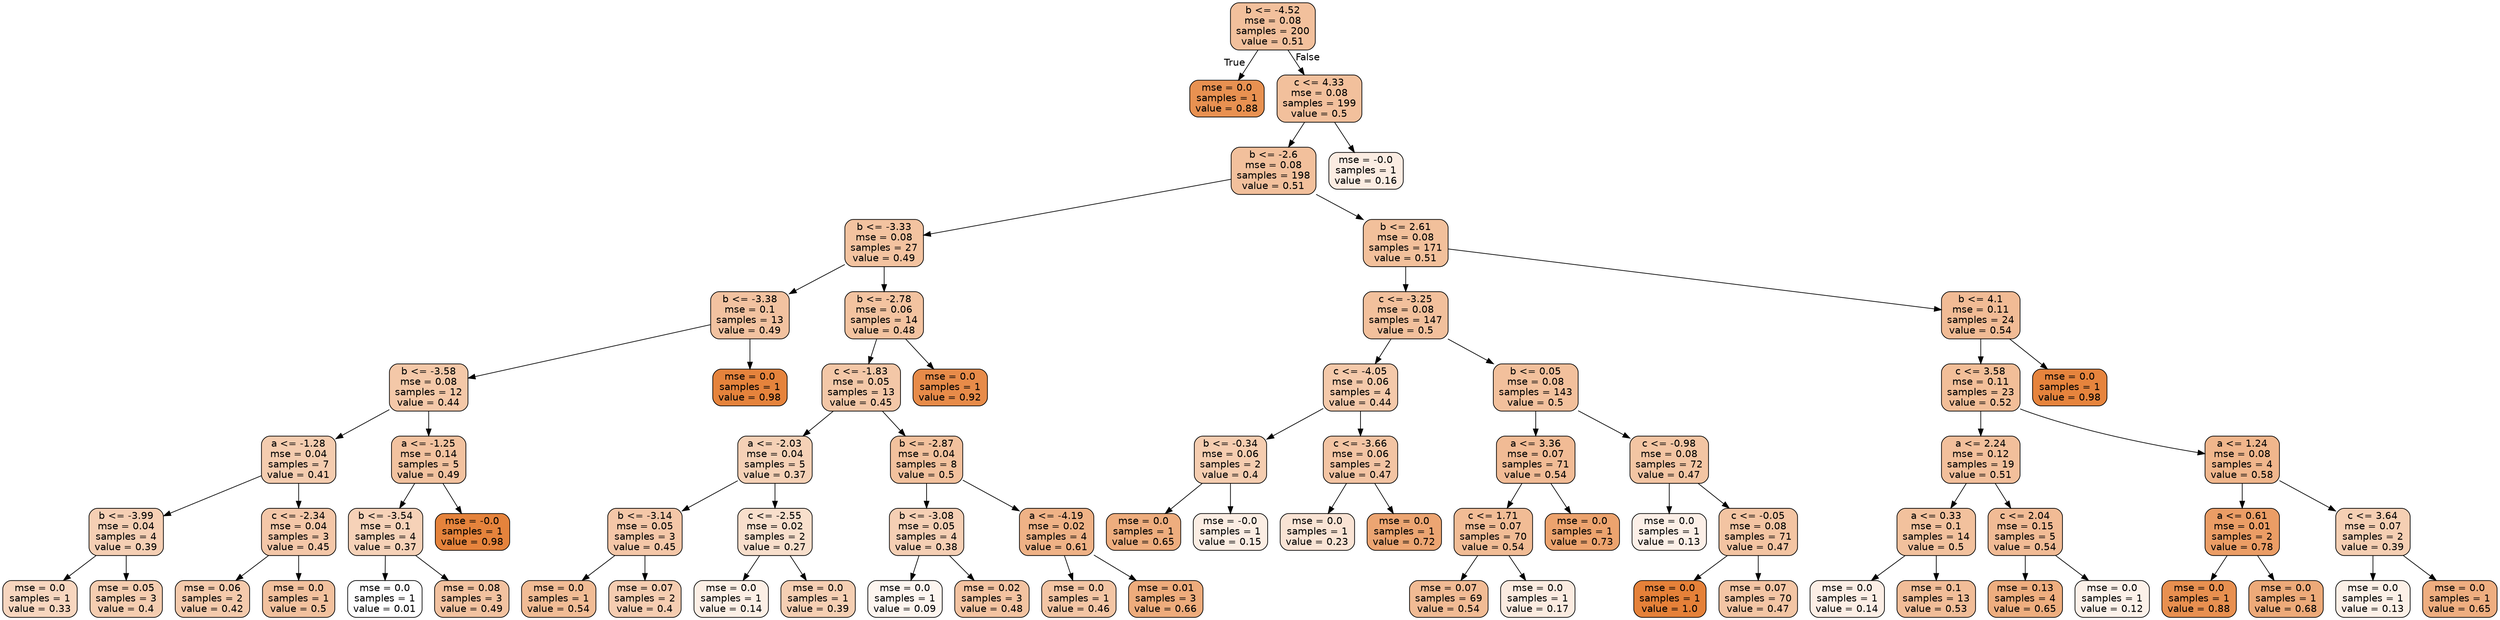 digraph Tree {
node [shape=box, style="filled, rounded", color="black", fontname=helvetica] ;
edge [fontname=helvetica] ;
0 [label="b <= -4.52\nmse = 0.08\nsamples = 200\nvalue = 0.51", fillcolor="#f2c09c"] ;
1 [label="mse = 0.0\nsamples = 1\nvalue = 0.88", fillcolor="#e89151"] ;
0 -> 1 [labeldistance=2.5, labelangle=45, headlabel="True"] ;
2 [label="c <= 4.33\nmse = 0.08\nsamples = 199\nvalue = 0.5", fillcolor="#f2c09c"] ;
0 -> 2 [labeldistance=2.5, labelangle=-45, headlabel="False"] ;
3 [label="b <= -2.6\nmse = 0.08\nsamples = 198\nvalue = 0.51", fillcolor="#f2c09c"] ;
2 -> 3 ;
4 [label="b <= -3.33\nmse = 0.08\nsamples = 27\nvalue = 0.49", fillcolor="#f3c3a0"] ;
3 -> 4 ;
5 [label="b <= -3.38\nmse = 0.1\nsamples = 13\nvalue = 0.49", fillcolor="#f2c2a0"] ;
4 -> 5 ;
6 [label="b <= -3.58\nmse = 0.08\nsamples = 12\nvalue = 0.44", fillcolor="#f4c8a8"] ;
5 -> 6 ;
7 [label="a <= -1.28\nmse = 0.04\nsamples = 7\nvalue = 0.41", fillcolor="#f4ccaf"] ;
6 -> 7 ;
8 [label="b <= -3.99\nmse = 0.04\nsamples = 4\nvalue = 0.39", fillcolor="#f5cfb4"] ;
7 -> 8 ;
9 [label="mse = 0.0\nsamples = 1\nvalue = 0.33", fillcolor="#f7d6bf"] ;
8 -> 9 ;
10 [label="mse = 0.05\nsamples = 3\nvalue = 0.4", fillcolor="#f5cdb0"] ;
8 -> 10 ;
11 [label="c <= -2.34\nmse = 0.04\nsamples = 3\nvalue = 0.45", fillcolor="#f4c7a8"] ;
7 -> 11 ;
12 [label="mse = 0.06\nsamples = 2\nvalue = 0.42", fillcolor="#f4caac"] ;
11 -> 12 ;
13 [label="mse = 0.0\nsamples = 1\nvalue = 0.5", fillcolor="#f2c19e"] ;
11 -> 13 ;
14 [label="a <= -1.25\nmse = 0.14\nsamples = 5\nvalue = 0.49", fillcolor="#f2c29f"] ;
6 -> 14 ;
15 [label="b <= -3.54\nmse = 0.1\nsamples = 4\nvalue = 0.37", fillcolor="#f6d2b8"] ;
14 -> 15 ;
16 [label="mse = 0.0\nsamples = 1\nvalue = 0.01", fillcolor="#ffffff"] ;
15 -> 16 ;
17 [label="mse = 0.08\nsamples = 3\nvalue = 0.49", fillcolor="#f2c2a0"] ;
15 -> 17 ;
18 [label="mse = -0.0\nsamples = 1\nvalue = 0.98", fillcolor="#e5833c"] ;
14 -> 18 ;
19 [label="mse = 0.0\nsamples = 1\nvalue = 0.98", fillcolor="#e5833c"] ;
5 -> 19 ;
20 [label="b <= -2.78\nmse = 0.06\nsamples = 14\nvalue = 0.48", fillcolor="#f3c3a0"] ;
4 -> 20 ;
21 [label="c <= -1.83\nmse = 0.05\nsamples = 13\nvalue = 0.45", fillcolor="#f3c7a7"] ;
20 -> 21 ;
22 [label="a <= -2.03\nmse = 0.04\nsamples = 5\nvalue = 0.37", fillcolor="#f5d1b6"] ;
21 -> 22 ;
23 [label="b <= -3.14\nmse = 0.05\nsamples = 3\nvalue = 0.45", fillcolor="#f4c7a8"] ;
22 -> 23 ;
24 [label="mse = 0.0\nsamples = 1\nvalue = 0.54", fillcolor="#f1bc95"] ;
23 -> 24 ;
25 [label="mse = 0.07\nsamples = 2\nvalue = 0.4", fillcolor="#f5cdb1"] ;
23 -> 25 ;
26 [label="c <= -2.55\nmse = 0.02\nsamples = 2\nvalue = 0.27", fillcolor="#f8dfcc"] ;
22 -> 26 ;
27 [label="mse = 0.0\nsamples = 1\nvalue = 0.14", fillcolor="#fcefe5"] ;
26 -> 27 ;
28 [label="mse = 0.0\nsamples = 1\nvalue = 0.39", fillcolor="#f5cfb3"] ;
26 -> 28 ;
29 [label="b <= -2.87\nmse = 0.04\nsamples = 8\nvalue = 0.5", fillcolor="#f2c19d"] ;
21 -> 29 ;
30 [label="b <= -3.08\nmse = 0.05\nsamples = 4\nvalue = 0.38", fillcolor="#f5cfb4"] ;
29 -> 30 ;
31 [label="mse = 0.0\nsamples = 1\nvalue = 0.09", fillcolor="#fdf5ef"] ;
30 -> 31 ;
32 [label="mse = 0.02\nsamples = 3\nvalue = 0.48", fillcolor="#f3c3a1"] ;
30 -> 32 ;
33 [label="a <= -4.19\nmse = 0.02\nsamples = 4\nvalue = 0.61", fillcolor="#efb286"] ;
29 -> 33 ;
34 [label="mse = 0.0\nsamples = 1\nvalue = 0.46", fillcolor="#f3c5a4"] ;
33 -> 34 ;
35 [label="mse = 0.01\nsamples = 3\nvalue = 0.66", fillcolor="#eeac7c"] ;
33 -> 35 ;
36 [label="mse = 0.0\nsamples = 1\nvalue = 0.92", fillcolor="#e78b49"] ;
20 -> 36 ;
37 [label="b <= 2.61\nmse = 0.08\nsamples = 171\nvalue = 0.51", fillcolor="#f2c09b"] ;
3 -> 37 ;
38 [label="c <= -3.25\nmse = 0.08\nsamples = 147\nvalue = 0.5", fillcolor="#f2c09c"] ;
37 -> 38 ;
39 [label="c <= -4.05\nmse = 0.06\nsamples = 4\nvalue = 0.44", fillcolor="#f4c9aa"] ;
38 -> 39 ;
40 [label="b <= -0.34\nmse = 0.06\nsamples = 2\nvalue = 0.4", fillcolor="#f5cdb0"] ;
39 -> 40 ;
41 [label="mse = 0.0\nsamples = 1\nvalue = 0.65", fillcolor="#eead7e"] ;
40 -> 41 ;
42 [label="mse = -0.0\nsamples = 1\nvalue = 0.15", fillcolor="#fbede3"] ;
40 -> 42 ;
43 [label="c <= -3.66\nmse = 0.06\nsamples = 2\nvalue = 0.47", fillcolor="#f3c4a3"] ;
39 -> 43 ;
44 [label="mse = 0.0\nsamples = 1\nvalue = 0.23", fillcolor="#f9e3d4"] ;
43 -> 44 ;
45 [label="mse = 0.0\nsamples = 1\nvalue = 0.72", fillcolor="#eca572"] ;
43 -> 45 ;
46 [label="b <= 0.05\nmse = 0.08\nsamples = 143\nvalue = 0.5", fillcolor="#f2c09c"] ;
38 -> 46 ;
47 [label="a <= 3.36\nmse = 0.07\nsamples = 71\nvalue = 0.54", fillcolor="#f1bb95"] ;
46 -> 47 ;
48 [label="c <= 1.71\nmse = 0.07\nsamples = 70\nvalue = 0.54", fillcolor="#f1bc95"] ;
47 -> 48 ;
49 [label="mse = 0.07\nsamples = 69\nvalue = 0.54", fillcolor="#f1bb94"] ;
48 -> 49 ;
50 [label="mse = 0.0\nsamples = 1\nvalue = 0.17", fillcolor="#fbebe0"] ;
48 -> 50 ;
51 [label="mse = 0.0\nsamples = 1\nvalue = 0.73", fillcolor="#eca36e"] ;
47 -> 51 ;
52 [label="c <= -0.98\nmse = 0.08\nsamples = 72\nvalue = 0.47", fillcolor="#f3c5a3"] ;
46 -> 52 ;
53 [label="mse = 0.0\nsamples = 1\nvalue = 0.13", fillcolor="#fcefe7"] ;
52 -> 53 ;
54 [label="c <= -0.05\nmse = 0.08\nsamples = 71\nvalue = 0.47", fillcolor="#f3c4a2"] ;
52 -> 54 ;
55 [label="mse = 0.0\nsamples = 1\nvalue = 1.0", fillcolor="#e58139"] ;
54 -> 55 ;
56 [label="mse = 0.07\nsamples = 70\nvalue = 0.47", fillcolor="#f3c5a4"] ;
54 -> 56 ;
57 [label="b <= 4.1\nmse = 0.11\nsamples = 24\nvalue = 0.54", fillcolor="#f1bb95"] ;
37 -> 57 ;
58 [label="c <= 3.58\nmse = 0.11\nsamples = 23\nvalue = 0.52", fillcolor="#f2be98"] ;
57 -> 58 ;
59 [label="a <= 2.24\nmse = 0.12\nsamples = 19\nvalue = 0.51", fillcolor="#f2bf9b"] ;
58 -> 59 ;
60 [label="a <= 0.33\nmse = 0.1\nsamples = 14\nvalue = 0.5", fillcolor="#f2c19d"] ;
59 -> 60 ;
61 [label="mse = 0.0\nsamples = 1\nvalue = 0.14", fillcolor="#fceee5"] ;
60 -> 61 ;
62 [label="mse = 0.1\nsamples = 13\nvalue = 0.53", fillcolor="#f1bd98"] ;
60 -> 62 ;
63 [label="c <= 2.04\nmse = 0.15\nsamples = 5\nvalue = 0.54", fillcolor="#f1bb95"] ;
59 -> 63 ;
64 [label="mse = 0.13\nsamples = 4\nvalue = 0.65", fillcolor="#eeae7f"] ;
63 -> 64 ;
65 [label="mse = 0.0\nsamples = 1\nvalue = 0.12", fillcolor="#fcf1e9"] ;
63 -> 65 ;
66 [label="a <= 1.24\nmse = 0.08\nsamples = 4\nvalue = 0.58", fillcolor="#f0b68c"] ;
58 -> 66 ;
67 [label="a <= 0.61\nmse = 0.01\nsamples = 2\nvalue = 0.78", fillcolor="#eb9d65"] ;
66 -> 67 ;
68 [label="mse = 0.0\nsamples = 1\nvalue = 0.88", fillcolor="#e89050"] ;
67 -> 68 ;
69 [label="mse = 0.0\nsamples = 1\nvalue = 0.68", fillcolor="#edaa79"] ;
67 -> 69 ;
70 [label="c <= 3.64\nmse = 0.07\nsamples = 2\nvalue = 0.39", fillcolor="#f5cfb3"] ;
66 -> 70 ;
71 [label="mse = 0.0\nsamples = 1\nvalue = 0.13", fillcolor="#fcf0e7"] ;
70 -> 71 ;
72 [label="mse = 0.0\nsamples = 1\nvalue = 0.65", fillcolor="#eeae80"] ;
70 -> 72 ;
73 [label="mse = 0.0\nsamples = 1\nvalue = 0.98", fillcolor="#e6843d"] ;
57 -> 73 ;
74 [label="mse = -0.0\nsamples = 1\nvalue = 0.16", fillcolor="#fbece2"] ;
2 -> 74 ;
}